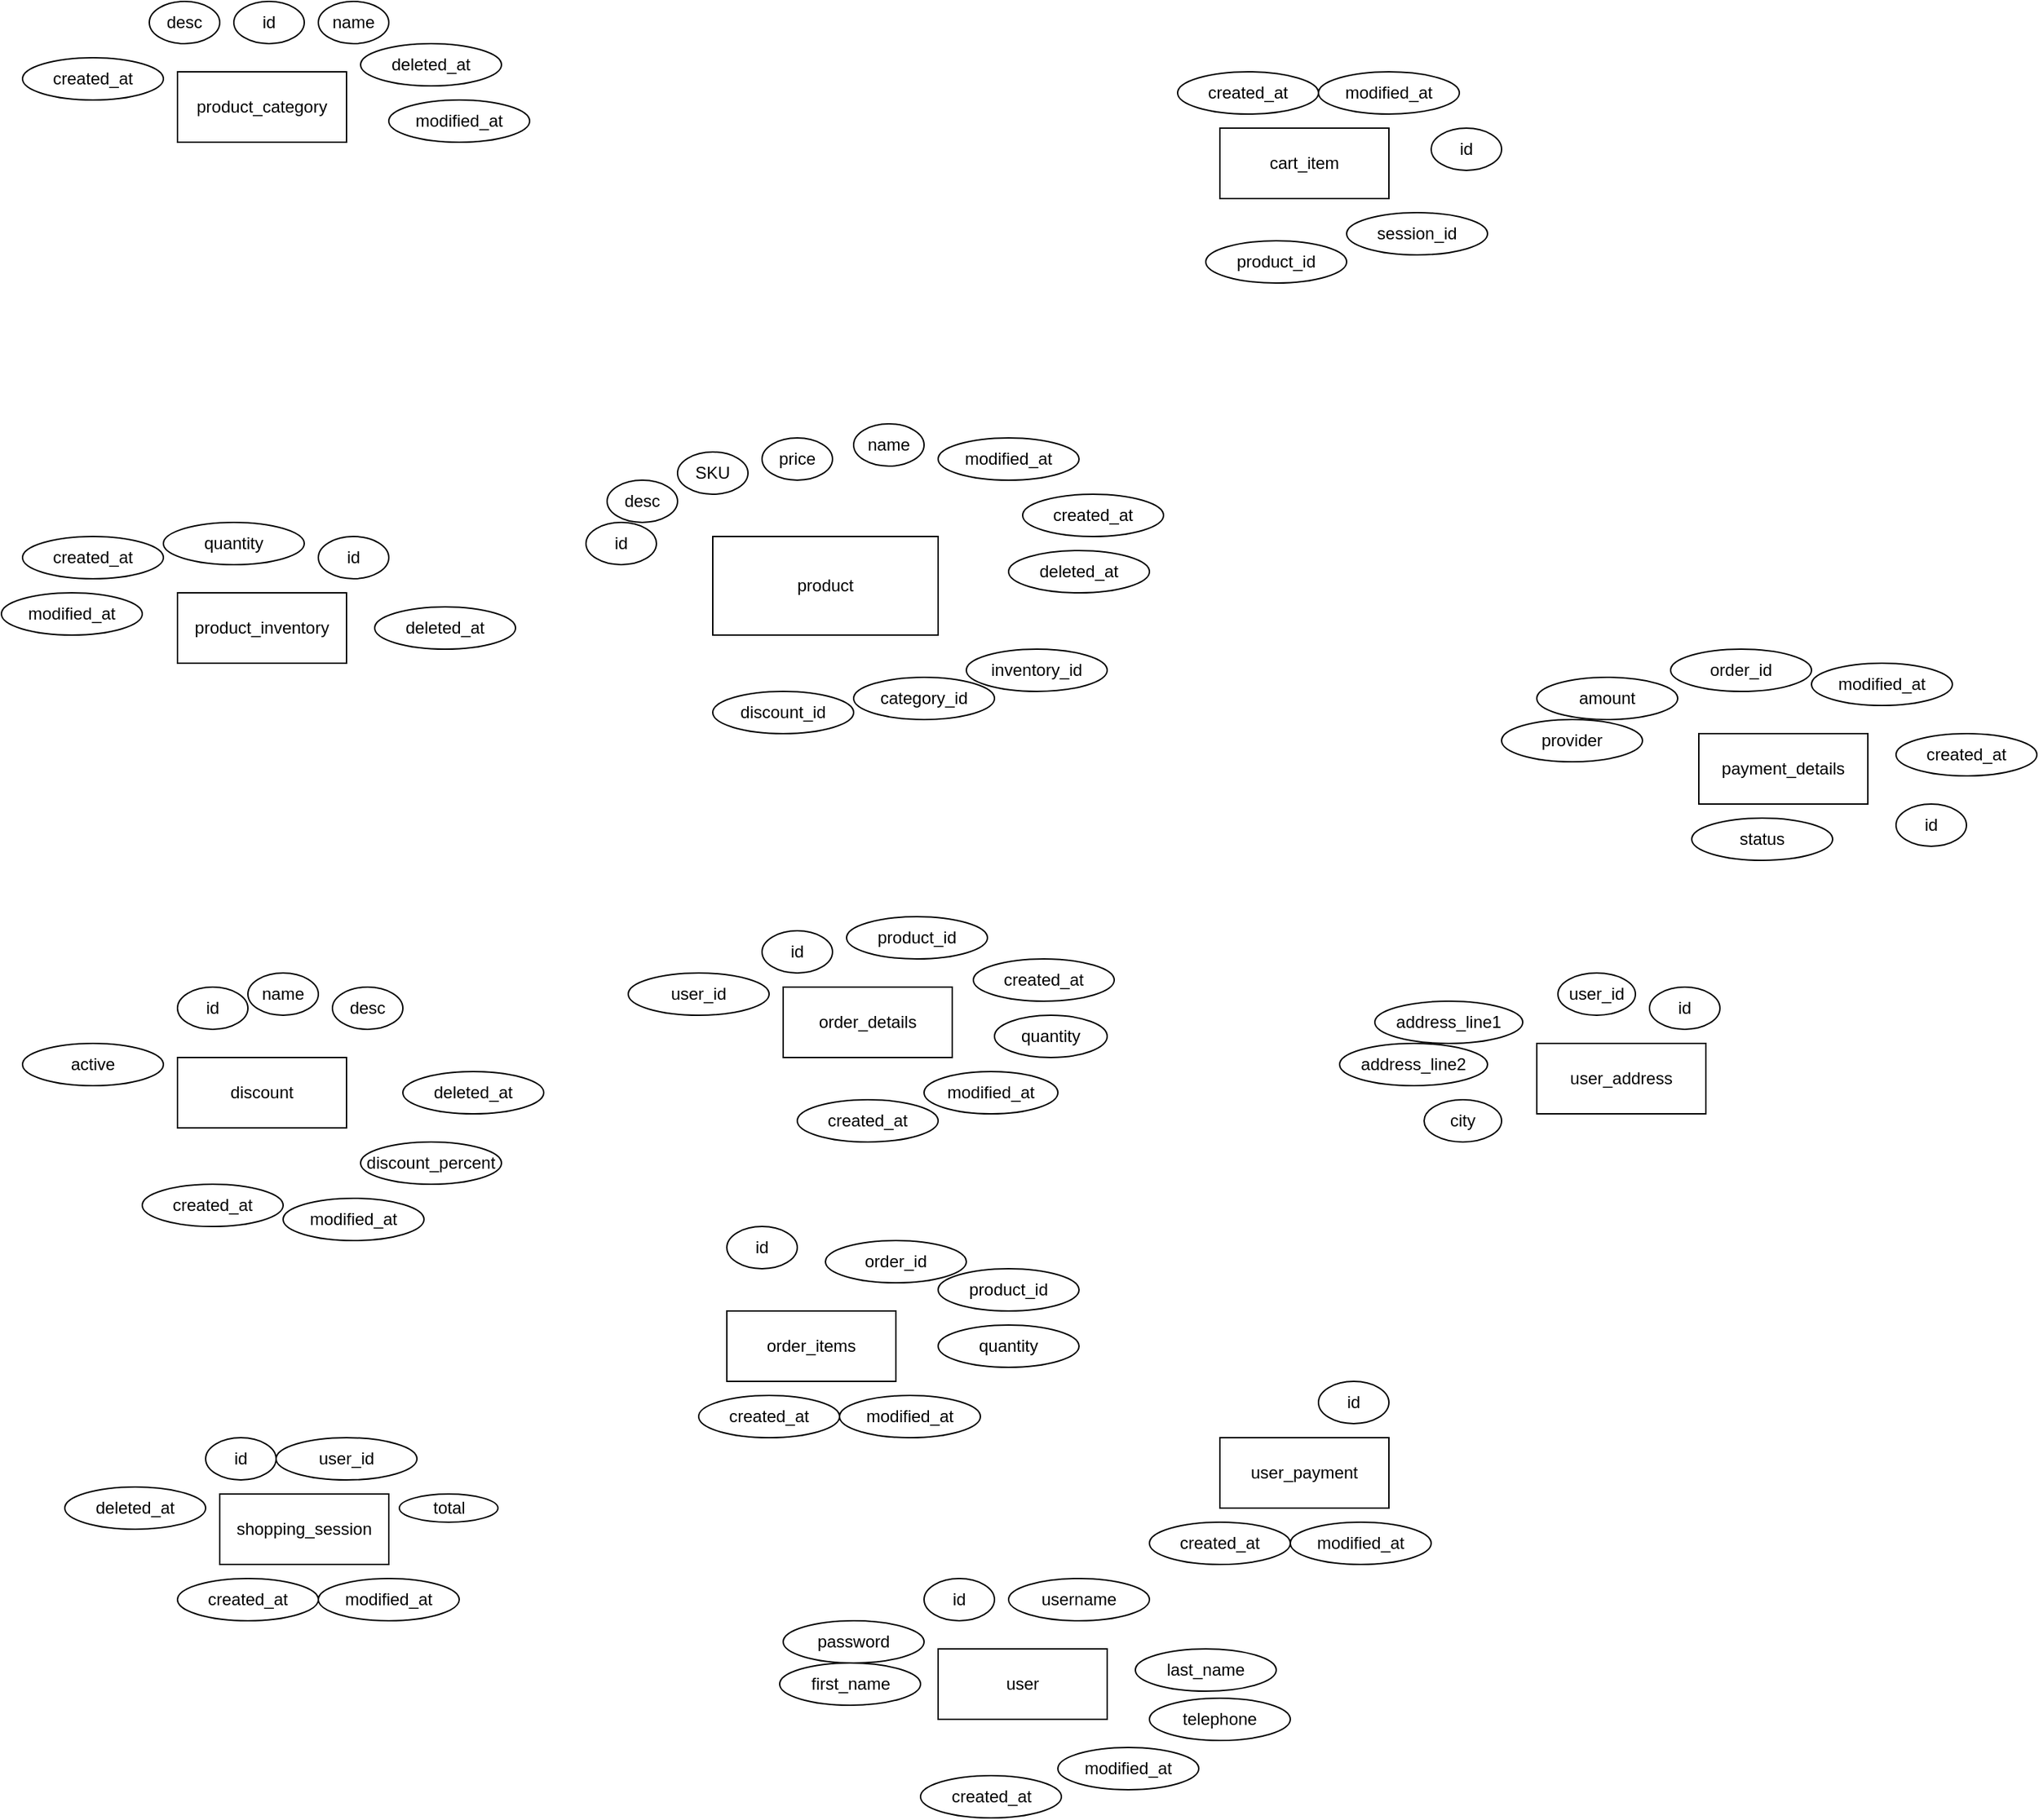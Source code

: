 <mxfile version="24.8.4">
  <diagram name="Page-1" id="iWy4ZyQwQhouPtOppjKk">
    <mxGraphModel dx="1508" dy="391" grid="1" gridSize="10" guides="1" tooltips="1" connect="1" arrows="1" fold="1" page="1" pageScale="1" pageWidth="1100" pageHeight="850" math="0" shadow="0">
      <root>
        <mxCell id="0" />
        <mxCell id="1" parent="0" />
        <mxCell id="45yQKrNz5KwJR_Yoa7GH-1" value="product_category" style="whiteSpace=wrap;html=1;align=center;" parent="1" vertex="1">
          <mxGeometry x="80" y="90" width="120" height="50" as="geometry" />
        </mxCell>
        <mxCell id="45yQKrNz5KwJR_Yoa7GH-2" value="product_inventory" style="whiteSpace=wrap;html=1;align=center;" parent="1" vertex="1">
          <mxGeometry x="80" y="460" width="120" height="50" as="geometry" />
        </mxCell>
        <mxCell id="45yQKrNz5KwJR_Yoa7GH-3" value="discount" style="whiteSpace=wrap;html=1;align=center;" parent="1" vertex="1">
          <mxGeometry x="80" y="790" width="120" height="50" as="geometry" />
        </mxCell>
        <mxCell id="45yQKrNz5KwJR_Yoa7GH-4" value="product" style="whiteSpace=wrap;html=1;align=center;" parent="1" vertex="1">
          <mxGeometry x="460" y="420" width="160" height="70" as="geometry" />
        </mxCell>
        <mxCell id="45yQKrNz5KwJR_Yoa7GH-5" value="order_details" style="whiteSpace=wrap;html=1;align=center;" parent="1" vertex="1">
          <mxGeometry x="510" y="740" width="120" height="50" as="geometry" />
        </mxCell>
        <mxCell id="45yQKrNz5KwJR_Yoa7GH-6" value="order_items" style="whiteSpace=wrap;html=1;align=center;" parent="1" vertex="1">
          <mxGeometry x="470" y="970" width="120" height="50" as="geometry" />
        </mxCell>
        <mxCell id="45yQKrNz5KwJR_Yoa7GH-7" value="user" style="whiteSpace=wrap;html=1;align=center;" parent="1" vertex="1">
          <mxGeometry x="620" y="1210" width="120" height="50" as="geometry" />
        </mxCell>
        <mxCell id="45yQKrNz5KwJR_Yoa7GH-8" value="shopping_session" style="whiteSpace=wrap;html=1;align=center;" parent="1" vertex="1">
          <mxGeometry x="110" y="1100" width="120" height="50" as="geometry" />
        </mxCell>
        <mxCell id="45yQKrNz5KwJR_Yoa7GH-9" value="cart_item" style="whiteSpace=wrap;html=1;align=center;" parent="1" vertex="1">
          <mxGeometry x="820" y="130" width="120" height="50" as="geometry" />
        </mxCell>
        <mxCell id="45yQKrNz5KwJR_Yoa7GH-10" value="payment_details" style="whiteSpace=wrap;html=1;align=center;" parent="1" vertex="1">
          <mxGeometry x="1160" y="560" width="120" height="50" as="geometry" />
        </mxCell>
        <mxCell id="45yQKrNz5KwJR_Yoa7GH-11" value="user_address" style="whiteSpace=wrap;html=1;align=center;" parent="1" vertex="1">
          <mxGeometry x="1045" y="780" width="120" height="50" as="geometry" />
        </mxCell>
        <mxCell id="45yQKrNz5KwJR_Yoa7GH-12" value="user_payment" style="whiteSpace=wrap;html=1;align=center;" parent="1" vertex="1">
          <mxGeometry x="820" y="1060" width="120" height="50" as="geometry" />
        </mxCell>
        <mxCell id="45yQKrNz5KwJR_Yoa7GH-14" value="id" style="ellipse;whiteSpace=wrap;html=1;align=center;" parent="1" vertex="1">
          <mxGeometry x="120" y="40" width="50" height="30" as="geometry" />
        </mxCell>
        <mxCell id="45yQKrNz5KwJR_Yoa7GH-15" value="id" style="ellipse;whiteSpace=wrap;html=1;align=center;" parent="1" vertex="1">
          <mxGeometry x="180" y="420" width="50" height="30" as="geometry" />
        </mxCell>
        <mxCell id="45yQKrNz5KwJR_Yoa7GH-18" value="id" style="ellipse;whiteSpace=wrap;html=1;align=center;" parent="1" vertex="1">
          <mxGeometry x="970" y="130" width="50" height="30" as="geometry" />
        </mxCell>
        <mxCell id="45yQKrNz5KwJR_Yoa7GH-19" value="id" style="ellipse;whiteSpace=wrap;html=1;align=center;" parent="1" vertex="1">
          <mxGeometry x="80" y="740" width="50" height="30" as="geometry" />
        </mxCell>
        <mxCell id="45yQKrNz5KwJR_Yoa7GH-20" value="id" style="ellipse;whiteSpace=wrap;html=1;align=center;" parent="1" vertex="1">
          <mxGeometry x="495" y="700" width="50" height="30" as="geometry" />
        </mxCell>
        <mxCell id="45yQKrNz5KwJR_Yoa7GH-21" value="id" style="ellipse;whiteSpace=wrap;html=1;align=center;" parent="1" vertex="1">
          <mxGeometry x="370" y="410" width="50" height="30" as="geometry" />
        </mxCell>
        <mxCell id="45yQKrNz5KwJR_Yoa7GH-23" value="id" style="ellipse;whiteSpace=wrap;html=1;align=center;" parent="1" vertex="1">
          <mxGeometry x="470" y="910" width="50" height="30" as="geometry" />
        </mxCell>
        <mxCell id="45yQKrNz5KwJR_Yoa7GH-24" value="id" style="ellipse;whiteSpace=wrap;html=1;align=center;" parent="1" vertex="1">
          <mxGeometry x="890" y="1020" width="50" height="30" as="geometry" />
        </mxCell>
        <mxCell id="45yQKrNz5KwJR_Yoa7GH-25" value="id" style="ellipse;whiteSpace=wrap;html=1;align=center;" parent="1" vertex="1">
          <mxGeometry x="1125" y="740" width="50" height="30" as="geometry" />
        </mxCell>
        <mxCell id="45yQKrNz5KwJR_Yoa7GH-26" value="id" style="ellipse;whiteSpace=wrap;html=1;align=center;" parent="1" vertex="1">
          <mxGeometry x="1300" y="610" width="50" height="30" as="geometry" />
        </mxCell>
        <mxCell id="45yQKrNz5KwJR_Yoa7GH-27" value="id" style="ellipse;whiteSpace=wrap;html=1;align=center;" parent="1" vertex="1">
          <mxGeometry x="610" y="1160" width="50" height="30" as="geometry" />
        </mxCell>
        <mxCell id="45yQKrNz5KwJR_Yoa7GH-28" value="id" style="ellipse;whiteSpace=wrap;html=1;align=center;" parent="1" vertex="1">
          <mxGeometry x="100" y="1060" width="50" height="30" as="geometry" />
        </mxCell>
        <mxCell id="45yQKrNz5KwJR_Yoa7GH-29" value="created_at" style="ellipse;whiteSpace=wrap;html=1;align=center;" parent="1" vertex="1">
          <mxGeometry x="-30" y="80" width="100" height="30" as="geometry" />
        </mxCell>
        <mxCell id="45yQKrNz5KwJR_Yoa7GH-30" value="modified_at" style="ellipse;whiteSpace=wrap;html=1;align=center;" parent="1" vertex="1">
          <mxGeometry x="230" y="110" width="100" height="30" as="geometry" />
        </mxCell>
        <mxCell id="45yQKrNz5KwJR_Yoa7GH-31" value="modified_at" style="ellipse;whiteSpace=wrap;html=1;align=center;" parent="1" vertex="1">
          <mxGeometry x="-45" y="460" width="100" height="30" as="geometry" />
        </mxCell>
        <mxCell id="45yQKrNz5KwJR_Yoa7GH-32" value="created_at" style="ellipse;whiteSpace=wrap;html=1;align=center;" parent="1" vertex="1">
          <mxGeometry x="-30" y="420" width="100" height="30" as="geometry" />
        </mxCell>
        <mxCell id="45yQKrNz5KwJR_Yoa7GH-33" value="created_at" style="ellipse;whiteSpace=wrap;html=1;align=center;" parent="1" vertex="1">
          <mxGeometry x="520" y="820" width="100" height="30" as="geometry" />
        </mxCell>
        <mxCell id="45yQKrNz5KwJR_Yoa7GH-34" value="modified_at" style="ellipse;whiteSpace=wrap;html=1;align=center;" parent="1" vertex="1">
          <mxGeometry x="610" y="800" width="95" height="30" as="geometry" />
        </mxCell>
        <mxCell id="45yQKrNz5KwJR_Yoa7GH-35" value="created_at" style="ellipse;whiteSpace=wrap;html=1;align=center;" parent="1" vertex="1">
          <mxGeometry x="55" y="880" width="100" height="30" as="geometry" />
        </mxCell>
        <mxCell id="45yQKrNz5KwJR_Yoa7GH-36" value="modified_at" style="ellipse;whiteSpace=wrap;html=1;align=center;" parent="1" vertex="1">
          <mxGeometry x="155" y="890" width="100" height="30" as="geometry" />
        </mxCell>
        <mxCell id="45yQKrNz5KwJR_Yoa7GH-37" value="created_at" style="ellipse;whiteSpace=wrap;html=1;align=center;" parent="1" vertex="1">
          <mxGeometry x="450" y="1030" width="100" height="30" as="geometry" />
        </mxCell>
        <mxCell id="45yQKrNz5KwJR_Yoa7GH-38" value="modified_at" style="ellipse;whiteSpace=wrap;html=1;align=center;" parent="1" vertex="1">
          <mxGeometry x="550" y="1030" width="100" height="30" as="geometry" />
        </mxCell>
        <mxCell id="45yQKrNz5KwJR_Yoa7GH-39" value="created_at" style="ellipse;whiteSpace=wrap;html=1;align=center;" parent="1" vertex="1">
          <mxGeometry x="770" y="1120" width="100" height="30" as="geometry" />
        </mxCell>
        <mxCell id="45yQKrNz5KwJR_Yoa7GH-40" value="modified_at" style="ellipse;whiteSpace=wrap;html=1;align=center;" parent="1" vertex="1">
          <mxGeometry x="870" y="1120" width="100" height="30" as="geometry" />
        </mxCell>
        <mxCell id="45yQKrNz5KwJR_Yoa7GH-43" value="created_at" style="ellipse;whiteSpace=wrap;html=1;align=center;" parent="1" vertex="1">
          <mxGeometry x="1300" y="560" width="100" height="30" as="geometry" />
        </mxCell>
        <mxCell id="45yQKrNz5KwJR_Yoa7GH-44" value="modified_at" style="ellipse;whiteSpace=wrap;html=1;align=center;" parent="1" vertex="1">
          <mxGeometry x="1240" y="510" width="100" height="30" as="geometry" />
        </mxCell>
        <mxCell id="45yQKrNz5KwJR_Yoa7GH-45" value="created_at" style="ellipse;whiteSpace=wrap;html=1;align=center;" parent="1" vertex="1">
          <mxGeometry x="607.5" y="1300" width="100" height="30" as="geometry" />
        </mxCell>
        <mxCell id="45yQKrNz5KwJR_Yoa7GH-46" value="modified_at" style="ellipse;whiteSpace=wrap;html=1;align=center;" parent="1" vertex="1">
          <mxGeometry x="705" y="1280" width="100" height="30" as="geometry" />
        </mxCell>
        <mxCell id="45yQKrNz5KwJR_Yoa7GH-47" value="created_at" style="ellipse;whiteSpace=wrap;html=1;align=center;" parent="1" vertex="1">
          <mxGeometry x="80" y="1160" width="100" height="30" as="geometry" />
        </mxCell>
        <mxCell id="45yQKrNz5KwJR_Yoa7GH-48" value="modified_at" style="ellipse;whiteSpace=wrap;html=1;align=center;" parent="1" vertex="1">
          <mxGeometry x="180" y="1160" width="100" height="30" as="geometry" />
        </mxCell>
        <mxCell id="45yQKrNz5KwJR_Yoa7GH-49" value="created_at" style="ellipse;whiteSpace=wrap;html=1;align=center;" parent="1" vertex="1">
          <mxGeometry x="790" y="90" width="100" height="30" as="geometry" />
        </mxCell>
        <mxCell id="45yQKrNz5KwJR_Yoa7GH-50" value="modified_at" style="ellipse;whiteSpace=wrap;html=1;align=center;" parent="1" vertex="1">
          <mxGeometry x="890" y="90" width="100" height="30" as="geometry" />
        </mxCell>
        <mxCell id="45yQKrNz5KwJR_Yoa7GH-51" value="created_at" style="ellipse;whiteSpace=wrap;html=1;align=center;" parent="1" vertex="1">
          <mxGeometry x="680" y="390" width="100" height="30" as="geometry" />
        </mxCell>
        <mxCell id="45yQKrNz5KwJR_Yoa7GH-52" value="modified_at" style="ellipse;whiteSpace=wrap;html=1;align=center;" parent="1" vertex="1">
          <mxGeometry x="620" y="350" width="100" height="30" as="geometry" />
        </mxCell>
        <mxCell id="45yQKrNz5KwJR_Yoa7GH-53" value="deleted_at" style="ellipse;whiteSpace=wrap;html=1;align=center;" parent="1" vertex="1">
          <mxGeometry x="210" y="70" width="100" height="30" as="geometry" />
        </mxCell>
        <mxCell id="45yQKrNz5KwJR_Yoa7GH-54" value="deleted_at" style="ellipse;whiteSpace=wrap;html=1;align=center;" parent="1" vertex="1">
          <mxGeometry x="220" y="470" width="100" height="30" as="geometry" />
        </mxCell>
        <mxCell id="45yQKrNz5KwJR_Yoa7GH-55" value="deleted_at" style="ellipse;whiteSpace=wrap;html=1;align=center;" parent="1" vertex="1">
          <mxGeometry x="240" y="800" width="100" height="30" as="geometry" />
        </mxCell>
        <mxCell id="45yQKrNz5KwJR_Yoa7GH-56" value="deleted_at" style="ellipse;whiteSpace=wrap;html=1;align=center;" parent="1" vertex="1">
          <mxGeometry x="670" y="430" width="100" height="30" as="geometry" />
        </mxCell>
        <mxCell id="45yQKrNz5KwJR_Yoa7GH-58" value="name" style="ellipse;whiteSpace=wrap;html=1;align=center;" parent="1" vertex="1">
          <mxGeometry x="560" y="340" width="50" height="30" as="geometry" />
        </mxCell>
        <mxCell id="45yQKrNz5KwJR_Yoa7GH-59" value="name" style="ellipse;whiteSpace=wrap;html=1;align=center;" parent="1" vertex="1">
          <mxGeometry x="180" y="40" width="50" height="30" as="geometry" />
        </mxCell>
        <mxCell id="45yQKrNz5KwJR_Yoa7GH-60" value="desc" style="ellipse;whiteSpace=wrap;html=1;align=center;" parent="1" vertex="1">
          <mxGeometry x="60" y="40" width="50" height="30" as="geometry" />
        </mxCell>
        <mxCell id="45yQKrNz5KwJR_Yoa7GH-61" value="quantity" style="ellipse;whiteSpace=wrap;html=1;align=center;" parent="1" vertex="1">
          <mxGeometry x="70" y="410" width="100" height="30" as="geometry" />
        </mxCell>
        <mxCell id="45yQKrNz5KwJR_Yoa7GH-62" value="name" style="ellipse;whiteSpace=wrap;html=1;align=center;" parent="1" vertex="1">
          <mxGeometry x="130" y="730" width="50" height="30" as="geometry" />
        </mxCell>
        <mxCell id="45yQKrNz5KwJR_Yoa7GH-64" value="desc" style="ellipse;whiteSpace=wrap;html=1;align=center;" parent="1" vertex="1">
          <mxGeometry x="190" y="740" width="50" height="30" as="geometry" />
        </mxCell>
        <mxCell id="45yQKrNz5KwJR_Yoa7GH-65" value="discount_percent" style="ellipse;whiteSpace=wrap;html=1;align=center;" parent="1" vertex="1">
          <mxGeometry x="210" y="850" width="100" height="30" as="geometry" />
        </mxCell>
        <mxCell id="45yQKrNz5KwJR_Yoa7GH-66" value="active" style="ellipse;whiteSpace=wrap;html=1;align=center;" parent="1" vertex="1">
          <mxGeometry x="-30" y="780" width="100" height="30" as="geometry" />
        </mxCell>
        <mxCell id="45yQKrNz5KwJR_Yoa7GH-68" value="desc" style="ellipse;whiteSpace=wrap;html=1;align=center;" parent="1" vertex="1">
          <mxGeometry x="385" y="380" width="50" height="30" as="geometry" />
        </mxCell>
        <mxCell id="45yQKrNz5KwJR_Yoa7GH-69" value="SKU" style="ellipse;whiteSpace=wrap;html=1;align=center;" parent="1" vertex="1">
          <mxGeometry x="435" y="360" width="50" height="30" as="geometry" />
        </mxCell>
        <mxCell id="45yQKrNz5KwJR_Yoa7GH-72" value="category_id" style="ellipse;whiteSpace=wrap;html=1;align=center;" parent="1" vertex="1">
          <mxGeometry x="560" y="520" width="100" height="30" as="geometry" />
        </mxCell>
        <mxCell id="45yQKrNz5KwJR_Yoa7GH-73" value="inventory_id" style="ellipse;whiteSpace=wrap;html=1;align=center;" parent="1" vertex="1">
          <mxGeometry x="640" y="500" width="100" height="30" as="geometry" />
        </mxCell>
        <mxCell id="45yQKrNz5KwJR_Yoa7GH-75" value="price" style="ellipse;whiteSpace=wrap;html=1;align=center;" parent="1" vertex="1">
          <mxGeometry x="495" y="350" width="50" height="30" as="geometry" />
        </mxCell>
        <mxCell id="pSlSebkYDRzY324gOrCj-1" value="discount_id" style="ellipse;whiteSpace=wrap;html=1;align=center;" vertex="1" parent="1">
          <mxGeometry x="460" y="530" width="100" height="30" as="geometry" />
        </mxCell>
        <mxCell id="pSlSebkYDRzY324gOrCj-2" value="quantity" style="ellipse;whiteSpace=wrap;html=1;align=center;" vertex="1" parent="1">
          <mxGeometry x="660" y="760" width="80" height="30" as="geometry" />
        </mxCell>
        <mxCell id="pSlSebkYDRzY324gOrCj-3" value="created_at" style="ellipse;whiteSpace=wrap;html=1;align=center;" vertex="1" parent="1">
          <mxGeometry x="645" y="720" width="100" height="30" as="geometry" />
        </mxCell>
        <mxCell id="pSlSebkYDRzY324gOrCj-4" value="product_id" style="ellipse;whiteSpace=wrap;html=1;align=center;" vertex="1" parent="1">
          <mxGeometry x="555" y="690" width="100" height="30" as="geometry" />
        </mxCell>
        <mxCell id="pSlSebkYDRzY324gOrCj-5" value="user_id" style="ellipse;whiteSpace=wrap;html=1;align=center;" vertex="1" parent="1">
          <mxGeometry x="400" y="730" width="100" height="30" as="geometry" />
        </mxCell>
        <mxCell id="pSlSebkYDRzY324gOrCj-6" value="order_id" style="ellipse;whiteSpace=wrap;html=1;align=center;" vertex="1" parent="1">
          <mxGeometry x="540" y="920" width="100" height="30" as="geometry" />
        </mxCell>
        <mxCell id="pSlSebkYDRzY324gOrCj-7" value="product_id" style="ellipse;whiteSpace=wrap;html=1;align=center;" vertex="1" parent="1">
          <mxGeometry x="620" y="940" width="100" height="30" as="geometry" />
        </mxCell>
        <mxCell id="pSlSebkYDRzY324gOrCj-8" value="quantity" style="ellipse;whiteSpace=wrap;html=1;align=center;" vertex="1" parent="1">
          <mxGeometry x="620" y="980" width="100" height="30" as="geometry" />
        </mxCell>
        <mxCell id="pSlSebkYDRzY324gOrCj-9" value="username" style="ellipse;whiteSpace=wrap;html=1;align=center;" vertex="1" parent="1">
          <mxGeometry x="670" y="1160" width="100" height="30" as="geometry" />
        </mxCell>
        <mxCell id="pSlSebkYDRzY324gOrCj-10" value="password" style="ellipse;whiteSpace=wrap;html=1;align=center;" vertex="1" parent="1">
          <mxGeometry x="510" y="1190" width="100" height="30" as="geometry" />
        </mxCell>
        <mxCell id="pSlSebkYDRzY324gOrCj-11" value="first_name" style="ellipse;whiteSpace=wrap;html=1;align=center;" vertex="1" parent="1">
          <mxGeometry x="507.5" y="1220" width="100" height="30" as="geometry" />
        </mxCell>
        <mxCell id="pSlSebkYDRzY324gOrCj-12" value="last_name" style="ellipse;whiteSpace=wrap;html=1;align=center;" vertex="1" parent="1">
          <mxGeometry x="760" y="1210" width="100" height="30" as="geometry" />
        </mxCell>
        <mxCell id="pSlSebkYDRzY324gOrCj-14" value="telephone" style="ellipse;whiteSpace=wrap;html=1;align=center;" vertex="1" parent="1">
          <mxGeometry x="770" y="1245" width="100" height="30" as="geometry" />
        </mxCell>
        <mxCell id="pSlSebkYDRzY324gOrCj-16" value="user_id" style="ellipse;whiteSpace=wrap;html=1;align=center;" vertex="1" parent="1">
          <mxGeometry x="150" y="1060" width="100" height="30" as="geometry" />
        </mxCell>
        <mxCell id="pSlSebkYDRzY324gOrCj-17" value="total" style="ellipse;whiteSpace=wrap;html=1;align=center;" vertex="1" parent="1">
          <mxGeometry x="237.5" y="1100" width="70" height="20" as="geometry" />
        </mxCell>
        <mxCell id="pSlSebkYDRzY324gOrCj-18" value="deleted_at" style="ellipse;whiteSpace=wrap;html=1;align=center;" vertex="1" parent="1">
          <mxGeometry y="1095" width="100" height="30" as="geometry" />
        </mxCell>
        <mxCell id="pSlSebkYDRzY324gOrCj-19" value="session_id" style="ellipse;whiteSpace=wrap;html=1;align=center;" vertex="1" parent="1">
          <mxGeometry x="910" y="190" width="100" height="30" as="geometry" />
        </mxCell>
        <mxCell id="pSlSebkYDRzY324gOrCj-20" value="product_id" style="ellipse;whiteSpace=wrap;html=1;align=center;" vertex="1" parent="1">
          <mxGeometry x="810" y="210" width="100" height="30" as="geometry" />
        </mxCell>
        <mxCell id="pSlSebkYDRzY324gOrCj-21" value="order_id" style="ellipse;whiteSpace=wrap;html=1;align=center;" vertex="1" parent="1">
          <mxGeometry x="1140" y="500" width="100" height="30" as="geometry" />
        </mxCell>
        <mxCell id="pSlSebkYDRzY324gOrCj-22" value="amount" style="ellipse;whiteSpace=wrap;html=1;align=center;" vertex="1" parent="1">
          <mxGeometry x="1045" y="520" width="100" height="30" as="geometry" />
        </mxCell>
        <mxCell id="pSlSebkYDRzY324gOrCj-23" value="provider" style="ellipse;whiteSpace=wrap;html=1;align=center;" vertex="1" parent="1">
          <mxGeometry x="1020" y="550" width="100" height="30" as="geometry" />
        </mxCell>
        <mxCell id="pSlSebkYDRzY324gOrCj-24" value="status" style="ellipse;whiteSpace=wrap;html=1;align=center;" vertex="1" parent="1">
          <mxGeometry x="1155" y="620" width="100" height="30" as="geometry" />
        </mxCell>
        <mxCell id="pSlSebkYDRzY324gOrCj-25" value="user_id" style="ellipse;whiteSpace=wrap;html=1;align=center;" vertex="1" parent="1">
          <mxGeometry x="1060" y="730" width="55" height="30" as="geometry" />
        </mxCell>
        <mxCell id="pSlSebkYDRzY324gOrCj-26" value="city" style="ellipse;whiteSpace=wrap;html=1;align=center;" vertex="1" parent="1">
          <mxGeometry x="965" y="820" width="55" height="30" as="geometry" />
        </mxCell>
        <mxCell id="pSlSebkYDRzY324gOrCj-27" value="address_line1" style="ellipse;whiteSpace=wrap;html=1;align=center;" vertex="1" parent="1">
          <mxGeometry x="930" y="750" width="105" height="30" as="geometry" />
        </mxCell>
        <mxCell id="pSlSebkYDRzY324gOrCj-28" value="address_line2" style="ellipse;whiteSpace=wrap;html=1;align=center;" vertex="1" parent="1">
          <mxGeometry x="905" y="780" width="105" height="30" as="geometry" />
        </mxCell>
      </root>
    </mxGraphModel>
  </diagram>
</mxfile>
